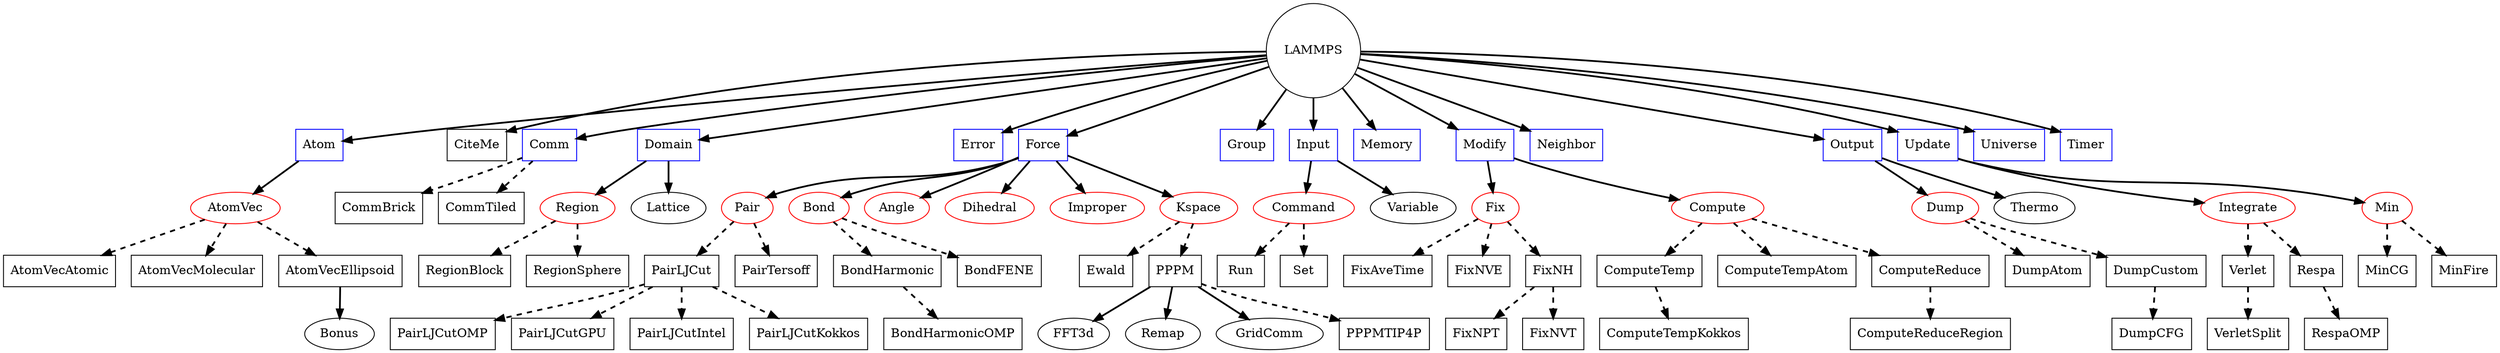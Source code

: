 // LAMMPS Class topology
digraph lammps {
    overlap=false
    splines=true
    La [shape=circle label="LAMMPS" pos="0,0"]
    At [shape=box label="Atom" color=blue]
    Ci [shape=box label="CiteMe"]
    Co [shape=box label="Comm" color=blue]
    Do [shape=box label="Domain" color=blue]
    Er [shape=box label="Error" color=blue]
    Fo [shape=box label="Force" color=blue]
    Gr [shape=box label="Group" color=blue]
    In [shape=box label="Input" color=blue]
    Me [shape=box label="Memory" color=blue]
    Mo [shape=box label="Modify" color=blue]
    Ne [shape=box label="Neighbor" color=blue]
    Ou [shape=box label="Output" color=blue]
    Up [shape=box label="Update" color=blue]
    Un [shape=box label="Universe" color=blue]
    Ti [shape=box label="Timer" color=blue]
    Rg [label="Region" color=red]
    Lt [label="Lattice"]
    Rb [shape=box label="RegionBlock"]
    Rs [shape=box label="RegionSphere"]
    Av [label="AtomVec" color=red]
    It [label="Integrate" color=red]
    Mi [label="Min" color=red]
    Pa [label="Pair" color=red]
    Bo [label="Bond" color=red]
    An [label="Angle" color=red]
    Di [label="Dihedral" color=red]
    Im [label="Improper" color=red]
    Ks [label="Kspace" color=red]
    Du [label="Dump" color=red]
    Fi [label="Fix" color=red]
    Cp [label="Compute" color=red]
    Cm [label="Command" color=red]
    Th [label="Thermo"]
    Va [label="Variable"]
    Ew [shape=box label="Ewald"]
    Pp [shape=box label="PPPM"]
    Ff [label="FFT3d"]
    Re [label="Remap"]
    Gc [label="GridComm"]
    Bn [label="Bonus"]
    Cb [shape=box label="CommBrick"]
    Ct [shape=box label="CommTiled"]
    Aa [shape=box label="AtomVecAtomic"]
    Am [shape=box label="AtomVecMolecular"]
    Ae [shape=box label="AtomVecEllipsoid"]
    Lj [shape=box label="PairLJCut"]
    Lo [shape=box label="PairLJCutOMP"]
    Lg [shape=box label="PairLJCutGPU"]
    Li [shape=box label="PairLJCutIntel"]
    Lk [shape=box label="PairLJCutKokkos"]
    Te [shape=box label="PairTersoff"]
    Bh [shape=box label="BondHarmonic"]
    Bp [shape=box label="BondHarmonicOMP"]
    Bf [shape=box label="BondFENE"]
    Fa [shape=box label="FixAveTime"]
    Fn [shape=box label="FixNVE"]
    Fh [shape=box label="FixNH"]
    Fp [shape=box label="FixNPT"]
    Ft [shape=box label="FixNVT"]
    Ce [shape=box label="ComputeTemp"]
    Ca [shape=box label="ComputeTempAtom"]
    Cr [shape=box label="ComputeReduce"]
    Cg [shape=box label="ComputeReduceRegion"]
    Ck [shape=box label="ComputeTempKokkos"]
    Da [shape=box label="DumpAtom"]
    Dc [shape=box label="DumpCustom"]
    Dg [shape=box label="DumpCFG"]
    Ve [shape=box label="Verlet"]
    Rr [shape=box label="Respa"]
    Ru [shape=box label="Run"]
    Se [shape=box label="Set"]
    Pt [shape=box label="PPPMTIP4P"]
    Vs [shape=box label="VerletSplit"]
    Ro [shape=box label="RespaOMP"]
    Mc [shape=box label="MinCG"]
    Mf [shape=box label="MinFire"]
    La -> {At Ci Co Do Er Fo Gr In Me Mo Ne Ou Ti Up Un} [penwidth=2]
    Do -> {Rg Lt} [penwidth=2]
    Rg -> {Rb Rs} [style=dashed penwidth=2]
    Co -> {Cb Ct} [style=dashed penwidth=2]
    In -> {Va Cm} [penwidth=2]
    Cm -> {Ru Se} [style=dashed penwidth=2]
    Mo -> {Fi Cp} [penwidth=2]
    Fo -> {Pa Bo An Di Im Ks} [penwidth=2]
    Ks -> {Ew Pp} [style=dashed penwidth=2]
    Pp -> {Ff Re Gc} [penwidth=2]
    Pp -> {Pt} [style=dashed penwidth=2]
    Up -> {It Mi} [penwidth=2]
    It -> {Ve Rr} [style=dashed penwidth=2]
    Ou -> {Du Th} [penwidth=2]
    Du -> {Da Dc} [style=dashed penwidth=2]
    Dc -> {Dg} [style=dashed penwidth=2]
    At -> Av [penwidth=2]
    Av -> {Aa Am Ae} [style=dashed penwidth=2]
    Ae -> Bn [penwidth=2]
    Pa -> {Lj Te} [style=dashed penwidth=2]
    Lj -> {Lo Lg Li Lk} [style=dashed penwidth=2]
    Bo -> {Bh Bf} [style=dashed penwidth=2]
    Bh -> Bp [style=dashed penwidth=2]
    Fi -> {Fa Fn Fh} [style=dashed penwidth=2]
    Fh -> {Fp Ft} [style=dashed penwidth=2]
    Cp -> {Ce Ca Cr} [style=dashed penwidth=2]
    Ce -> Ck [style=dashed penwidth=2]
    Cr -> Cg [style=dashed penwidth=2]
    Ve -> Vs [style=dashed penwidth=2]
    Rr -> Ro [style=dashed penwidth=2]
    Mi -> {Mc Mf} [style=dashed penwidth=2]
}

